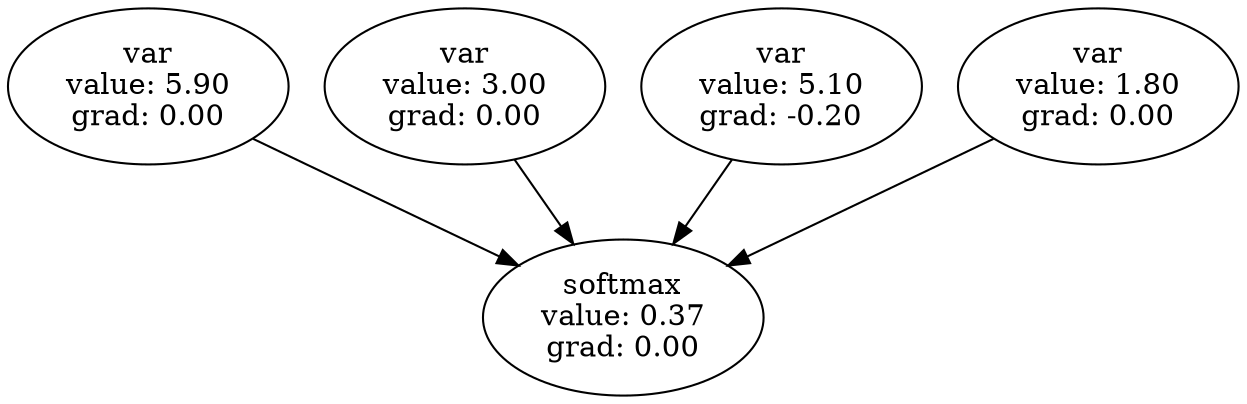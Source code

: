 digraph ComputationGraph {
    node0x129606940 [label="softmax\nvalue: 0.37\ngrad: 0.00"];
    node0x129605f10 -> node0x129606940;
    node0x129605ce0 -> node0x129606940;
    node0x129605da0 -> node0x129606940;
    node0x1296060f0 -> node0x129606940;
    node0x1296060f0 [label="var\nvalue: 1.80\ngrad: 0.00"];
    node0x129605da0 [label="var\nvalue: 5.10\ngrad: -0.20"];
    node0x129605ce0 [label="var\nvalue: 3.00\ngrad: 0.00"];
    node0x129605f10 [label="var\nvalue: 5.90\ngrad: 0.00"];
}
